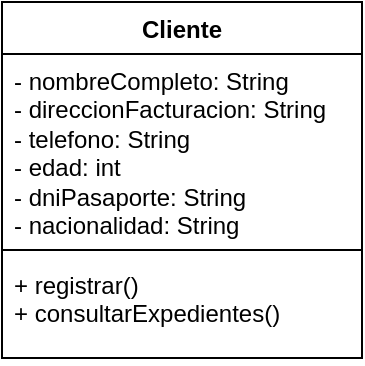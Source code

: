 <mxfile version="27.0.5">
  <diagram name="Página-1" id="KtqO_DASaNcsyG8CtPEL">
    <mxGraphModel dx="1418" dy="784" grid="1" gridSize="10" guides="1" tooltips="1" connect="1" arrows="1" fold="1" page="1" pageScale="1" pageWidth="827" pageHeight="1169" math="0" shadow="0">
      <root>
        <mxCell id="0" />
        <mxCell id="1" parent="0" />
        <mxCell id="TBLlkOP_qlh_QUMRTp9g-1" value="Cliente" style="swimlane;fontStyle=1;align=center;verticalAlign=top;childLayout=stackLayout;horizontal=1;startSize=26;horizontalStack=0;resizeParent=1;resizeParentMax=0;resizeLast=0;collapsible=1;marginBottom=0;whiteSpace=wrap;html=1;" vertex="1" parent="1">
          <mxGeometry x="130" y="60" width="180" height="178" as="geometry" />
        </mxCell>
        <mxCell id="TBLlkOP_qlh_QUMRTp9g-2" value="&lt;div&gt;- nombreCompleto: String&lt;/div&gt;&lt;div&gt;- direccionFacturacion: String&lt;/div&gt;&lt;div&gt;&lt;span style=&quot;background-color: transparent; color: light-dark(rgb(0, 0, 0), rgb(255, 255, 255));&quot;&gt;- telefono: String&lt;/span&gt;&lt;/div&gt;&lt;div&gt;- edad: int&lt;/div&gt;&lt;div&gt;&lt;span style=&quot;background-color: transparent; color: light-dark(rgb(0, 0, 0), rgb(255, 255, 255));&quot;&gt;- dniPasaporte: String&lt;/span&gt;&lt;/div&gt;&lt;div&gt;- nacionalidad: String&lt;br&gt;&lt;/div&gt;" style="text;strokeColor=none;fillColor=none;align=left;verticalAlign=top;spacingLeft=4;spacingRight=4;overflow=hidden;rotatable=0;points=[[0,0.5],[1,0.5]];portConstraint=eastwest;whiteSpace=wrap;html=1;" vertex="1" parent="TBLlkOP_qlh_QUMRTp9g-1">
          <mxGeometry y="26" width="180" height="94" as="geometry" />
        </mxCell>
        <mxCell id="TBLlkOP_qlh_QUMRTp9g-3" value="" style="line;strokeWidth=1;fillColor=none;align=left;verticalAlign=middle;spacingTop=-1;spacingLeft=3;spacingRight=3;rotatable=0;labelPosition=right;points=[];portConstraint=eastwest;strokeColor=inherit;" vertex="1" parent="TBLlkOP_qlh_QUMRTp9g-1">
          <mxGeometry y="120" width="180" height="8" as="geometry" />
        </mxCell>
        <mxCell id="TBLlkOP_qlh_QUMRTp9g-4" value="&lt;div&gt;+ registrar()&lt;/div&gt;&lt;div&gt;+ consultarExpedientes()&lt;/div&gt;" style="text;strokeColor=none;fillColor=none;align=left;verticalAlign=top;spacingLeft=4;spacingRight=4;overflow=hidden;rotatable=0;points=[[0,0.5],[1,0.5]];portConstraint=eastwest;whiteSpace=wrap;html=1;" vertex="1" parent="TBLlkOP_qlh_QUMRTp9g-1">
          <mxGeometry y="128" width="180" height="50" as="geometry" />
        </mxCell>
      </root>
    </mxGraphModel>
  </diagram>
</mxfile>
